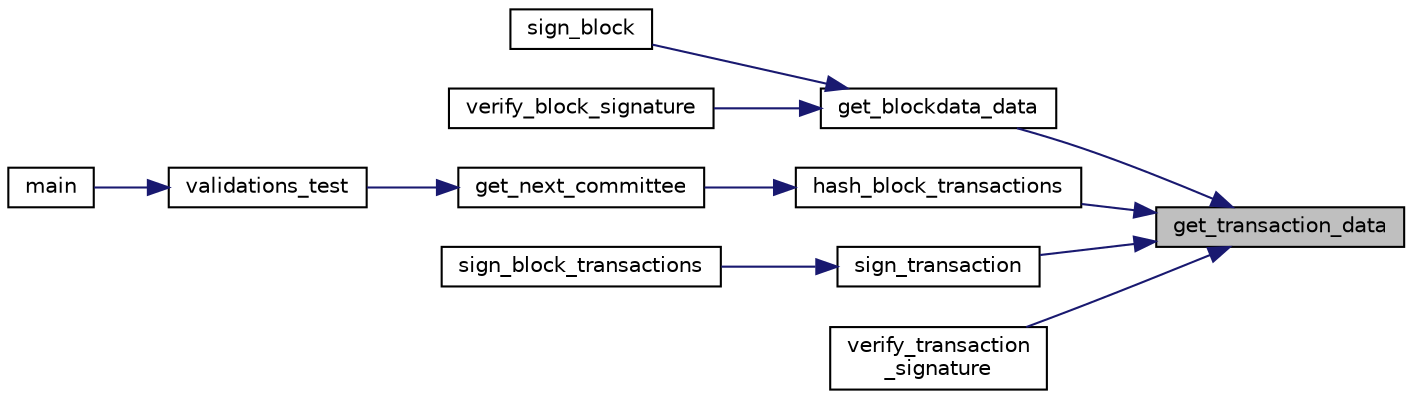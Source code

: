 digraph "get_transaction_data"
{
 // LATEX_PDF_SIZE
  edge [fontname="Helvetica",fontsize="10",labelfontname="Helvetica",labelfontsize="10"];
  node [fontname="Helvetica",fontsize="10",shape=record];
  rankdir="RL";
  Node1 [label="get_transaction_data",height=0.2,width=0.4,color="black", fillcolor="grey75", style="filled", fontcolor="black",tooltip="Convert transactions to char * buffer."];
  Node1 -> Node2 [dir="back",color="midnightblue",fontsize="10",style="solid",fontname="Helvetica"];
  Node2 [label="get_blockdata_data",height=0.2,width=0.4,color="black", fillcolor="white", style="filled",URL="$signature_8c.html#af656af2c0f2bf2ea38d4fba26b50f5d6",tooltip="Get the blockdata data object."];
  Node2 -> Node3 [dir="back",color="midnightblue",fontsize="10",style="solid",fontname="Helvetica"];
  Node3 [label="sign_block",height=0.2,width=0.4,color="black", fillcolor="white", style="filled",URL="$signature_8c.html#a5fc24af7af2e6c9cd4de2efcbd26ffb9",tooltip="Signs a block."];
  Node2 -> Node4 [dir="back",color="midnightblue",fontsize="10",style="solid",fontname="Helvetica"];
  Node4 [label="verify_block_signature",height=0.2,width=0.4,color="black", fillcolor="white", style="filled",URL="$signature_8c.html#a197fbff013d305c63a9699922eb438f6",tooltip="Verifies if a block signature is valid."];
  Node1 -> Node5 [dir="back",color="midnightblue",fontsize="10",style="solid",fontname="Helvetica"];
  Node5 [label="hash_block_transactions",height=0.2,width=0.4,color="black", fillcolor="white", style="filled",URL="$hash_8c.html#a1a0c4c7a5b69d66d29782dfc45e625ec",tooltip="Apply the SHA384 to all block transactions."];
  Node5 -> Node6 [dir="back",color="midnightblue",fontsize="10",style="solid",fontname="Helvetica"];
  Node6 [label="get_next_committee",height=0.2,width=0.4,color="black", fillcolor="white", style="filled",URL="$validations_8c.html#a96d9964840289a425328257dd9a4c106",tooltip="Get the 'next block' validators RSA public keys."];
  Node6 -> Node7 [dir="back",color="midnightblue",fontsize="10",style="solid",fontname="Helvetica"];
  Node7 [label="validations_test",height=0.2,width=0.4,color="black", fillcolor="white", style="filled",URL="$validations__test_8c.html#ab838b4317c66f7c0e811c0bb3b595d2f",tooltip=" "];
  Node7 -> Node8 [dir="back",color="midnightblue",fontsize="10",style="solid",fontname="Helvetica"];
  Node8 [label="main",height=0.2,width=0.4,color="black", fillcolor="white", style="filled",URL="$unit__testing_8c.html#ae66f6b31b5ad750f1fe042a706a4e3d4",tooltip=" "];
  Node1 -> Node9 [dir="back",color="midnightblue",fontsize="10",style="solid",fontname="Helvetica"];
  Node9 [label="sign_transaction",height=0.2,width=0.4,color="black", fillcolor="white", style="filled",URL="$signature_8c.html#afc30cc798edd88f7749c81431cc12684",tooltip="Sign a transaction."];
  Node9 -> Node10 [dir="back",color="midnightblue",fontsize="10",style="solid",fontname="Helvetica"];
  Node10 [label="sign_block_transactions",height=0.2,width=0.4,color="black", fillcolor="white", style="filled",URL="$signature_8c.html#a885aee9c6a53f767ed991b0a2496e37e",tooltip="Signs transactions of a block."];
  Node1 -> Node11 [dir="back",color="midnightblue",fontsize="10",style="solid",fontname="Helvetica"];
  Node11 [label="verify_transaction\l_signature",height=0.2,width=0.4,color="black", fillcolor="white", style="filled",URL="$signature_8c.html#ae45689cf209de84d0132284229d32824",tooltip="Verifies if a transaction signature is valid."];
}
